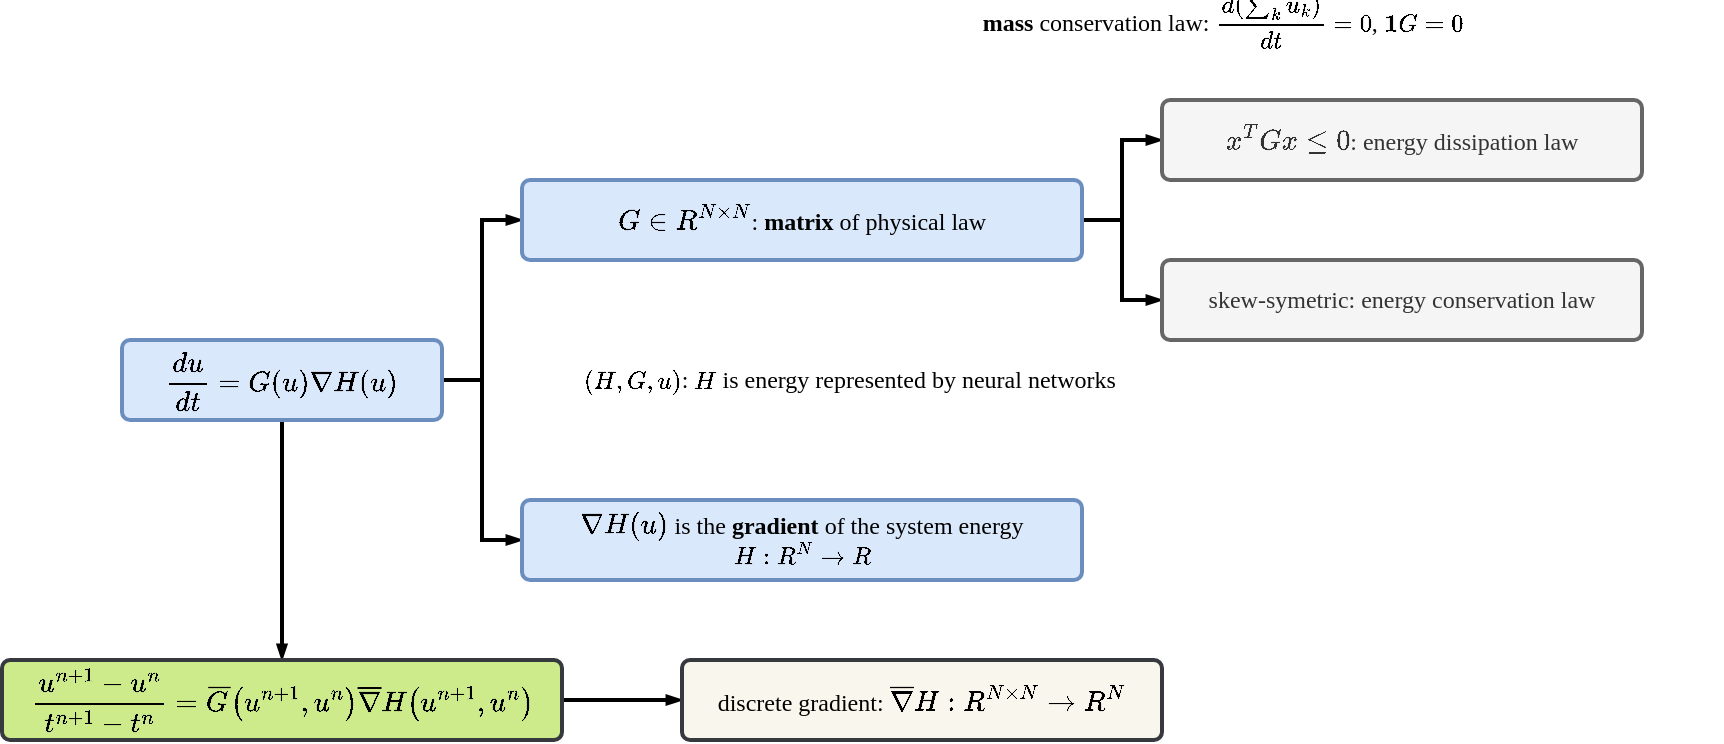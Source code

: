 <mxfile version="15.8.4" type="device"><diagram id="-mTHQbsbWum7VTVaS2AM" name="dynamical_system"><mxGraphModel dx="946" dy="725" grid="1" gridSize="10" guides="1" tooltips="1" connect="1" arrows="1" fold="1" page="1" pageScale="1" pageWidth="850" pageHeight="1100" math="1" shadow="0"><root><mxCell id="0"/><mxCell id="1" parent="0"/><mxCell id="9aRPvNQmgjMtILs2e3MP-3" value="" style="edgeStyle=orthogonalEdgeStyle;rounded=0;orthogonalLoop=1;jettySize=auto;html=1;endSize=3;strokeWidth=2;endArrow=blockThin;endFill=1;entryX=0;entryY=0.5;entryDx=0;entryDy=0;" edge="1" parent="1" source="9aRPvNQmgjMtILs2e3MP-1" target="9aRPvNQmgjMtILs2e3MP-2"><mxGeometry relative="1" as="geometry"><Array as="points"><mxPoint x="260" y="220"/><mxPoint x="260" y="140"/></Array></mxGeometry></mxCell><mxCell id="9aRPvNQmgjMtILs2e3MP-5" style="edgeStyle=orthogonalEdgeStyle;rounded=0;orthogonalLoop=1;jettySize=auto;html=1;entryX=0;entryY=0.5;entryDx=0;entryDy=0;fontFamily=Georgia;endArrow=blockThin;endFill=1;endSize=3;strokeWidth=2;" edge="1" parent="1" source="9aRPvNQmgjMtILs2e3MP-1" target="9aRPvNQmgjMtILs2e3MP-4"><mxGeometry relative="1" as="geometry"/></mxCell><mxCell id="9aRPvNQmgjMtILs2e3MP-13" value="" style="edgeStyle=orthogonalEdgeStyle;rounded=0;orthogonalLoop=1;jettySize=auto;html=1;fontFamily=Georgia;endArrow=blockThin;endFill=1;endSize=3;strokeWidth=2;" edge="1" parent="1" source="9aRPvNQmgjMtILs2e3MP-1" target="9aRPvNQmgjMtILs2e3MP-12"><mxGeometry relative="1" as="geometry"/></mxCell><mxCell id="9aRPvNQmgjMtILs2e3MP-1" value="`\frac{ d u }{ d t} = G(u) \nabla H(u)`" style="rounded=1;whiteSpace=wrap;html=1;arcSize=10;fillColor=#dae8fc;strokeColor=#6c8ebf;strokeWidth=2;fontStyle=1" vertex="1" parent="1"><mxGeometry x="80" y="200" width="160" height="40" as="geometry"/></mxCell><mxCell id="9aRPvNQmgjMtILs2e3MP-7" value="" style="edgeStyle=orthogonalEdgeStyle;rounded=0;orthogonalLoop=1;jettySize=auto;html=1;fontFamily=Georgia;endArrow=blockThin;endFill=1;endSize=3;strokeWidth=2;entryX=0;entryY=0.5;entryDx=0;entryDy=0;" edge="1" parent="1" source="9aRPvNQmgjMtILs2e3MP-2" target="9aRPvNQmgjMtILs2e3MP-6"><mxGeometry relative="1" as="geometry"><mxPoint x="600" y="100" as="targetPoint"/></mxGeometry></mxCell><mxCell id="9aRPvNQmgjMtILs2e3MP-9" style="edgeStyle=orthogonalEdgeStyle;rounded=0;orthogonalLoop=1;jettySize=auto;html=1;entryX=0;entryY=0.5;entryDx=0;entryDy=0;fontFamily=Georgia;endArrow=blockThin;endFill=1;endSize=3;strokeWidth=2;" edge="1" parent="1" source="9aRPvNQmgjMtILs2e3MP-2" target="9aRPvNQmgjMtILs2e3MP-8"><mxGeometry relative="1" as="geometry"/></mxCell><mxCell id="9aRPvNQmgjMtILs2e3MP-2" value="`G \in R^{N \times N}`&lt;font face=&quot;Georgia&quot;&gt;: &lt;span&gt;&lt;b&gt;matrix&lt;/b&gt;&lt;/span&gt; of physical law&lt;/font&gt;" style="whiteSpace=wrap;html=1;rounded=1;strokeColor=#6c8ebf;fillColor=#dae8fc;arcSize=10;fontStyle=0;strokeWidth=2;" vertex="1" parent="1"><mxGeometry x="280" y="120" width="280" height="40" as="geometry"/></mxCell><mxCell id="9aRPvNQmgjMtILs2e3MP-4" value="`\nabla H(u)`&lt;font face=&quot;Georgia&quot;&gt;&amp;nbsp;is the &lt;b&gt;gradient&lt;/b&gt; of the system energy `H: R^{N} \rightarrow R`&lt;/font&gt;" style="whiteSpace=wrap;html=1;rounded=1;strokeColor=#6c8ebf;fillColor=#dae8fc;arcSize=10;fontStyle=0;strokeWidth=2;" vertex="1" parent="1"><mxGeometry x="280" y="280" width="280" height="40" as="geometry"/></mxCell><mxCell id="9aRPvNQmgjMtILs2e3MP-6" value="`x^T G x \le 0`&lt;font face=&quot;Georgia&quot;&gt;: energy dissipation law&lt;/font&gt;" style="whiteSpace=wrap;html=1;rounded=1;strokeColor=#666666;fillColor=#f5f5f5;arcSize=10;fontColor=#333333;strokeWidth=2;" vertex="1" parent="1"><mxGeometry x="600" y="80" width="240" height="40" as="geometry"/></mxCell><mxCell id="9aRPvNQmgjMtILs2e3MP-8" value="&lt;font face=&quot;Georgia&quot;&gt;skew-symetric: energy conservation law&lt;/font&gt;" style="whiteSpace=wrap;html=1;rounded=1;strokeColor=#666666;fillColor=#f5f5f5;arcSize=10;fontColor=#333333;strokeWidth=2;" vertex="1" parent="1"><mxGeometry x="600" y="160" width="240" height="40" as="geometry"/></mxCell><mxCell id="9aRPvNQmgjMtILs2e3MP-10" value="&lt;b&gt;mass&lt;/b&gt;&amp;nbsp;conservation law: `\frac{ d \left( \sum_k u_k \right) }{ d t } = 0`, `\mathbf{1}G = 0`" style="text;html=1;align=center;verticalAlign=middle;resizable=0;points=[];autosize=1;strokeColor=none;fillColor=none;fontFamily=Georgia;" vertex="1" parent="1"><mxGeometry x="380" y="30" width="500" height="20" as="geometry"/></mxCell><mxCell id="9aRPvNQmgjMtILs2e3MP-11" value="`(H, G, u)`: `H` is energy represented by neural networks&amp;nbsp;" style="text;html=1;align=center;verticalAlign=middle;resizable=0;points=[];autosize=1;strokeColor=none;fillColor=none;fontFamily=Georgia;" vertex="1" parent="1"><mxGeometry x="280" y="210" width="330" height="20" as="geometry"/></mxCell><mxCell id="9aRPvNQmgjMtILs2e3MP-15" value="" style="edgeStyle=orthogonalEdgeStyle;rounded=0;orthogonalLoop=1;jettySize=auto;html=1;fontFamily=Georgia;endArrow=blockThin;endFill=1;endSize=3;strokeWidth=2;" edge="1" parent="1" source="9aRPvNQmgjMtILs2e3MP-12" target="9aRPvNQmgjMtILs2e3MP-14"><mxGeometry relative="1" as="geometry"/></mxCell><mxCell id="9aRPvNQmgjMtILs2e3MP-12" value="`\frac{ u^{n + 1} - u^{n} }{t^{n + 1} - t^{n}} = \bar{G} (u^{n + 1}, u^{n}) \bar{\nabla} H(u^{n + 1}, u^{n})`" style="whiteSpace=wrap;html=1;rounded=1;strokeColor=#36393d;strokeWidth=2;fillColor=#cdeb8b;arcSize=10;fontStyle=0" vertex="1" parent="1"><mxGeometry x="20" y="360" width="280" height="40" as="geometry"/></mxCell><mxCell id="9aRPvNQmgjMtILs2e3MP-14" value="&lt;font face=&quot;Georgia&quot;&gt;discrete gradient:&lt;/font&gt; `\bar{\nabla} H: R^{N \times N} \rightarrow R^{N}`" style="whiteSpace=wrap;html=1;rounded=1;fontStyle=0;strokeColor=#36393d;strokeWidth=2;fillColor=#f9f7ed;arcSize=10;" vertex="1" parent="1"><mxGeometry x="360" y="360" width="240" height="40" as="geometry"/></mxCell></root></mxGraphModel></diagram></mxfile>